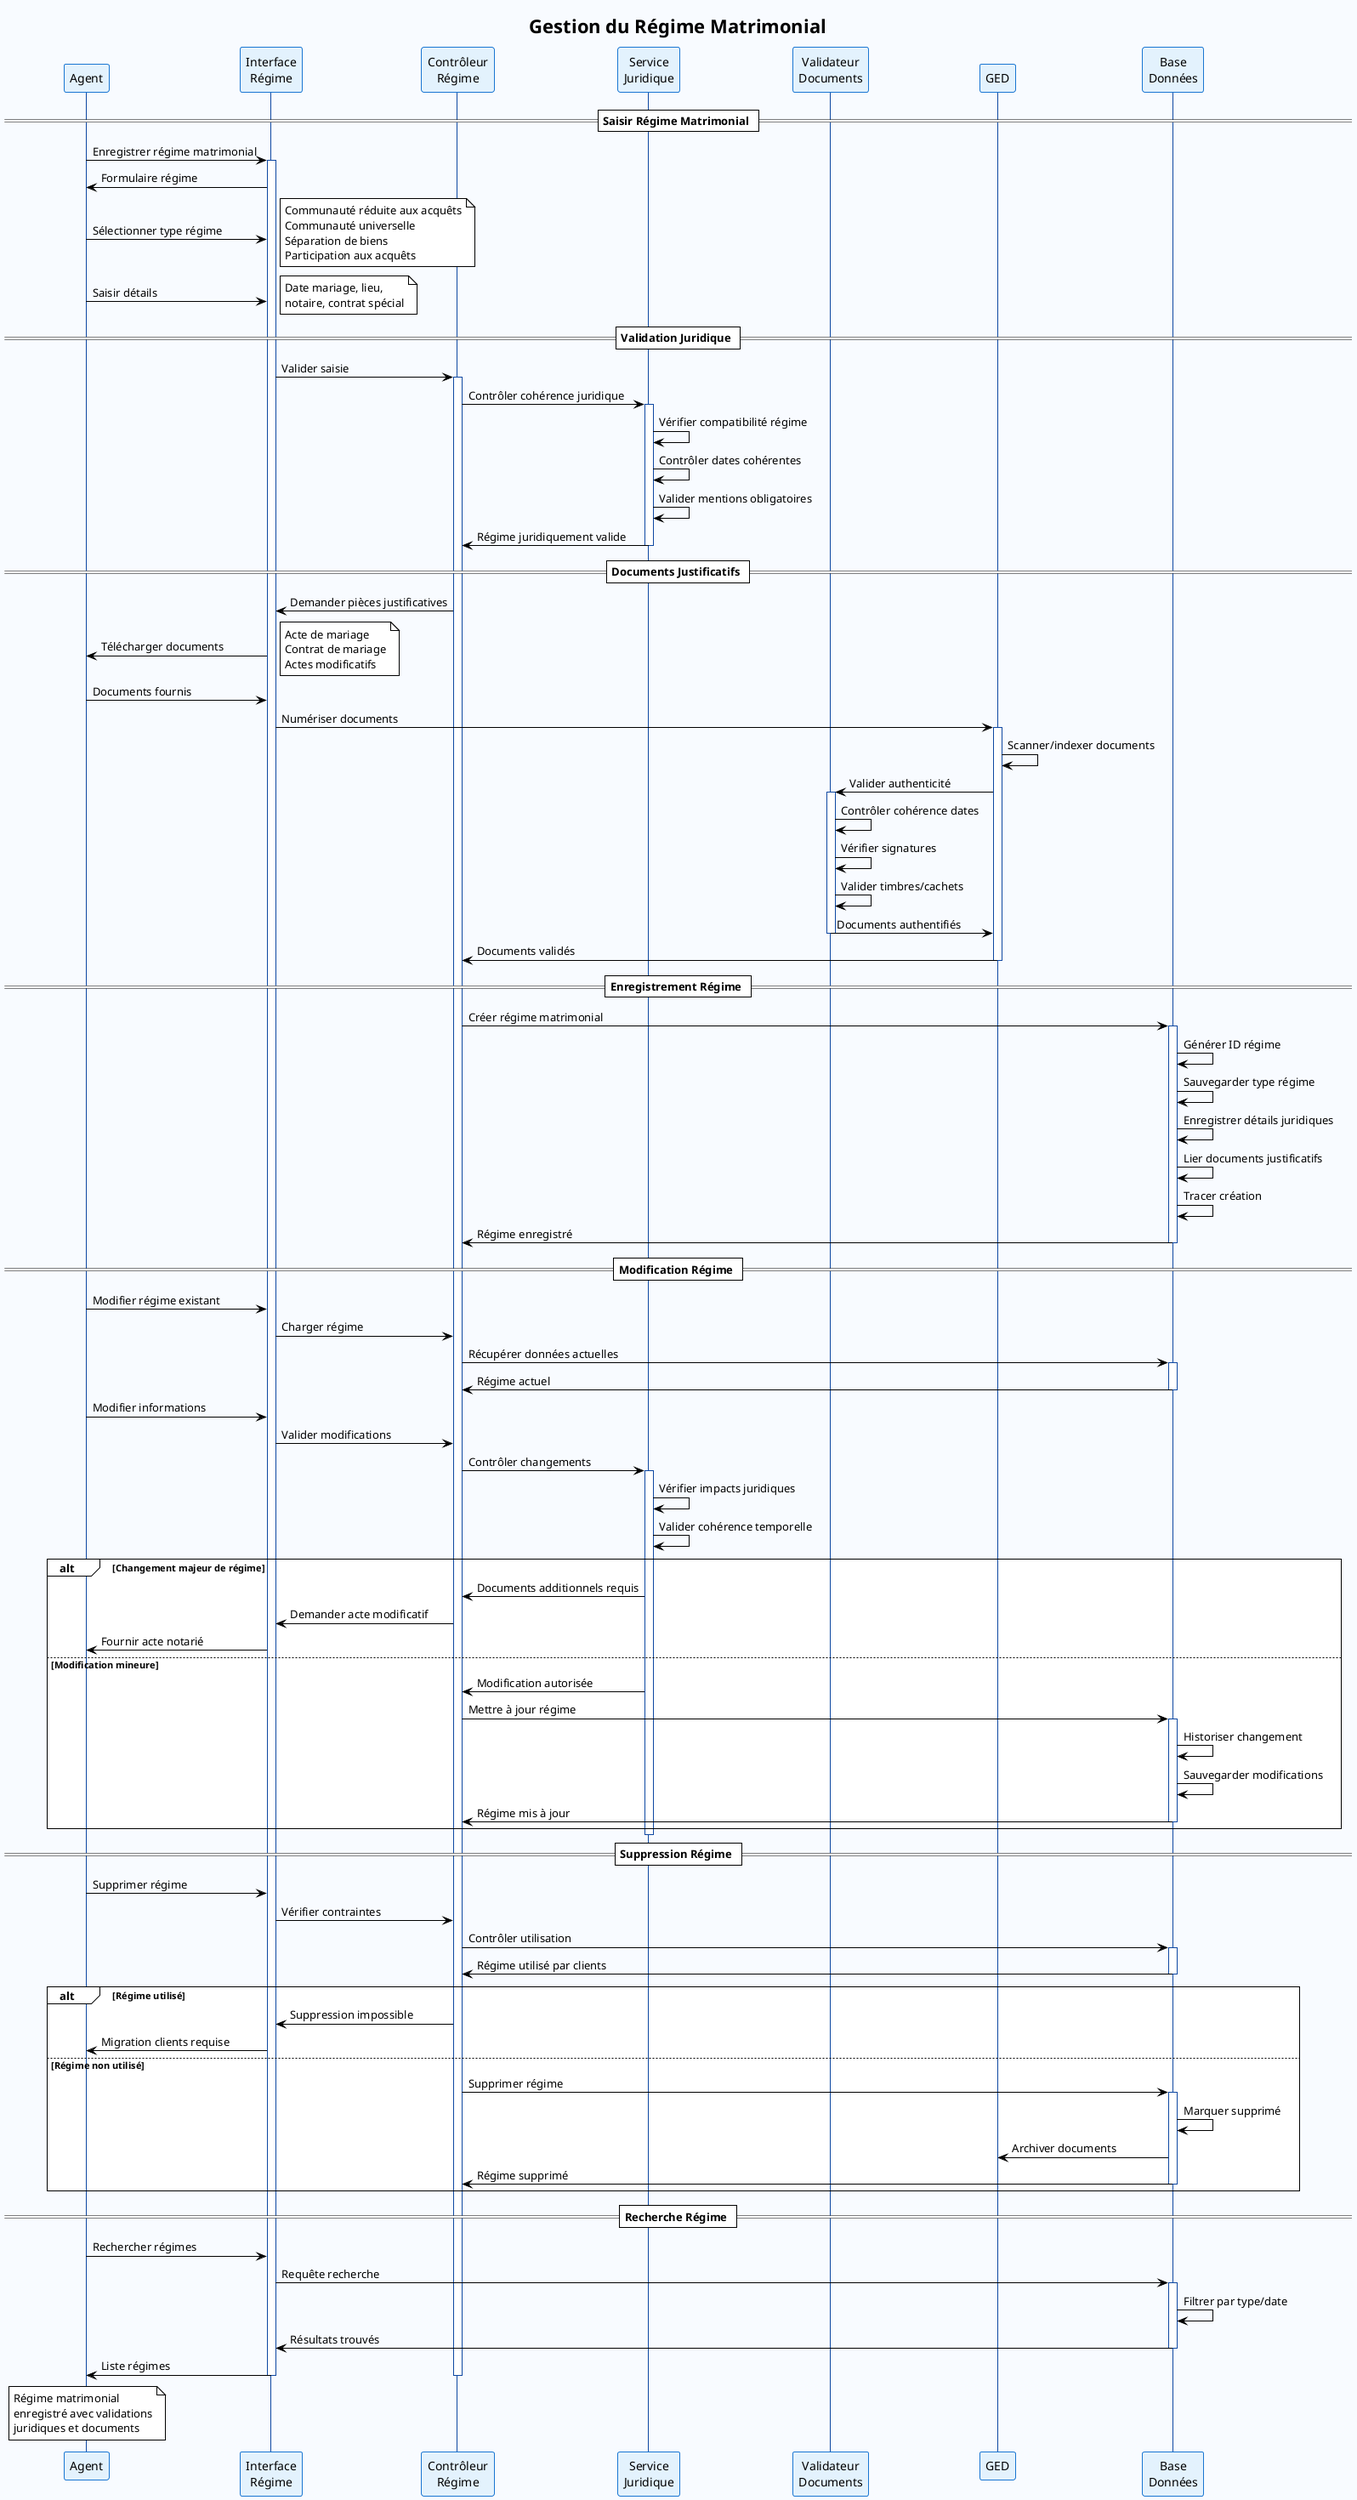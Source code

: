 @startuml Sequence_GestionRegimeMatrimonial
!theme plain
skinparam backgroundColor #F8FBFF
skinparam sequence {
    ActorBorderColor #1976D2
    LifeLineBorderColor #0D47A1
    ParticipantBorderColor #1976D2
    ParticipantBackgroundColor #E3F2FD
    MessageTextSize 8
    NoteTextSize 7
}

title Gestion du Régime Matrimonial

participant "Agent" as agent
participant "Interface\nRégime" as ui
participant "Contrôleur\nRégime" as ctrl
participant "Service\nJuridique" as juridique
participant "Validateur\nDocuments" as valid_doc
participant "GED" as ged
participant "Base\nDonnées" as bdd

== Saisir Régime Matrimonial ==
agent -> ui : Enregistrer régime matrimonial
activate ui
ui -> agent : Formulaire régime
agent -> ui : Sélectionner type régime
note right : Communauté réduite aux acquêts\nCommunauté universelle\nSéparation de biens\nParticipation aux acquêts

agent -> ui : Saisir détails
note right : Date mariage, lieu,\nnotaire, contrat spécial

== Validation Juridique ==
ui -> ctrl : Valider saisie
activate ctrl
ctrl -> juridique : Contrôler cohérence juridique
activate juridique
juridique -> juridique : Vérifier compatibilité régime
juridique -> juridique : Contrôler dates cohérentes
juridique -> juridique : Valider mentions obligatoires
juridique -> ctrl : Régime juridiquement valide
deactivate juridique

== Documents Justificatifs ==
ctrl -> ui : Demander pièces justificatives
ui -> agent : Télécharger documents
note right : Acte de mariage\nContrat de mariage\nActes modificatifs

agent -> ui : Documents fournis
ui -> ged : Numériser documents
activate ged
ged -> ged : Scanner/indexer documents
ged -> valid_doc : Valider authenticité
activate valid_doc
valid_doc -> valid_doc : Contrôler cohérence dates
valid_doc -> valid_doc : Vérifier signatures
valid_doc -> valid_doc : Valider timbres/cachets
valid_doc -> ged : Documents authentifiés
deactivate valid_doc
ged -> ctrl : Documents validés
deactivate ged

== Enregistrement Régime ==
ctrl -> bdd : Créer régime matrimonial
activate bdd
bdd -> bdd : Générer ID régime
bdd -> bdd : Sauvegarder type régime
bdd -> bdd : Enregistrer détails juridiques
bdd -> bdd : Lier documents justificatifs
bdd -> bdd : Tracer création
bdd -> ctrl : Régime enregistré
deactivate bdd

== Modification Régime ==
agent -> ui : Modifier régime existant
ui -> ctrl : Charger régime
ctrl -> bdd : Récupérer données actuelles
activate bdd
bdd -> ctrl : Régime actuel
deactivate bdd

agent -> ui : Modifier informations
ui -> ctrl : Valider modifications
ctrl -> juridique : Contrôler changements
activate juridique
juridique -> juridique : Vérifier impacts juridiques
juridique -> juridique : Valider cohérence temporelle

alt Changement majeur de régime
    juridique -> ctrl : Documents additionnels requis
    ctrl -> ui : Demander acte modificatif
    ui -> agent : Fournir acte notarié
else Modification mineure
    juridique -> ctrl : Modification autorisée
    ctrl -> bdd : Mettre à jour régime
    activate bdd
    bdd -> bdd : Historiser changement
    bdd -> bdd : Sauvegarder modifications
    bdd -> ctrl : Régime mis à jour
    deactivate bdd
end
deactivate juridique

== Suppression Régime ==
agent -> ui : Supprimer régime
ui -> ctrl : Vérifier contraintes
ctrl -> bdd : Contrôler utilisation
activate bdd
bdd -> ctrl : Régime utilisé par clients
deactivate bdd

alt Régime utilisé
    ctrl -> ui : Suppression impossible
    ui -> agent : Migration clients requise
else Régime non utilisé
    ctrl -> bdd : Supprimer régime
    activate bdd
    bdd -> bdd : Marquer supprimé
    bdd -> ged : Archiver documents
    bdd -> ctrl : Régime supprimé
    deactivate bdd
end

== Recherche Régime ==
agent -> ui : Rechercher régimes
ui -> bdd : Requête recherche
activate bdd
bdd -> bdd : Filtrer par type/date
bdd -> ui : Résultats trouvés
deactivate bdd
ui -> agent : Liste régimes

deactivate ctrl
deactivate ui

note over agent : Régime matrimonial\nenregistré avec validations\njuridiques et documents

@enduml
